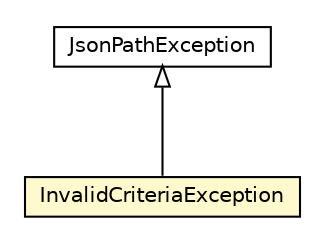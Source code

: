 #!/usr/local/bin/dot
#
# Class diagram 
# Generated by UMLGraph version R5_6-24-gf6e263 (http://www.umlgraph.org/)
#

digraph G {
	edge [fontname="Helvetica",fontsize=10,labelfontname="Helvetica",labelfontsize=10];
	node [fontname="Helvetica",fontsize=10,shape=plaintext];
	nodesep=0.25;
	ranksep=0.5;
	// net.trajano.doxdb.jsonpath.JsonPathException
	c2006 [label=<<table title="net.trajano.doxdb.jsonpath.JsonPathException" border="0" cellborder="1" cellspacing="0" cellpadding="2" port="p" href="./JsonPathException.html">
		<tr><td><table border="0" cellspacing="0" cellpadding="1">
<tr><td align="center" balign="center"> JsonPathException </td></tr>
		</table></td></tr>
		</table>>, URL="./JsonPathException.html", fontname="Helvetica", fontcolor="black", fontsize=10.0];
	// net.trajano.doxdb.jsonpath.InvalidCriteriaException
	c2031 [label=<<table title="net.trajano.doxdb.jsonpath.InvalidCriteriaException" border="0" cellborder="1" cellspacing="0" cellpadding="2" port="p" bgcolor="lemonChiffon" href="./InvalidCriteriaException.html">
		<tr><td><table border="0" cellspacing="0" cellpadding="1">
<tr><td align="center" balign="center"> InvalidCriteriaException </td></tr>
		</table></td></tr>
		</table>>, URL="./InvalidCriteriaException.html", fontname="Helvetica", fontcolor="black", fontsize=10.0];
	//net.trajano.doxdb.jsonpath.InvalidCriteriaException extends net.trajano.doxdb.jsonpath.JsonPathException
	c2006:p -> c2031:p [dir=back,arrowtail=empty];
}

